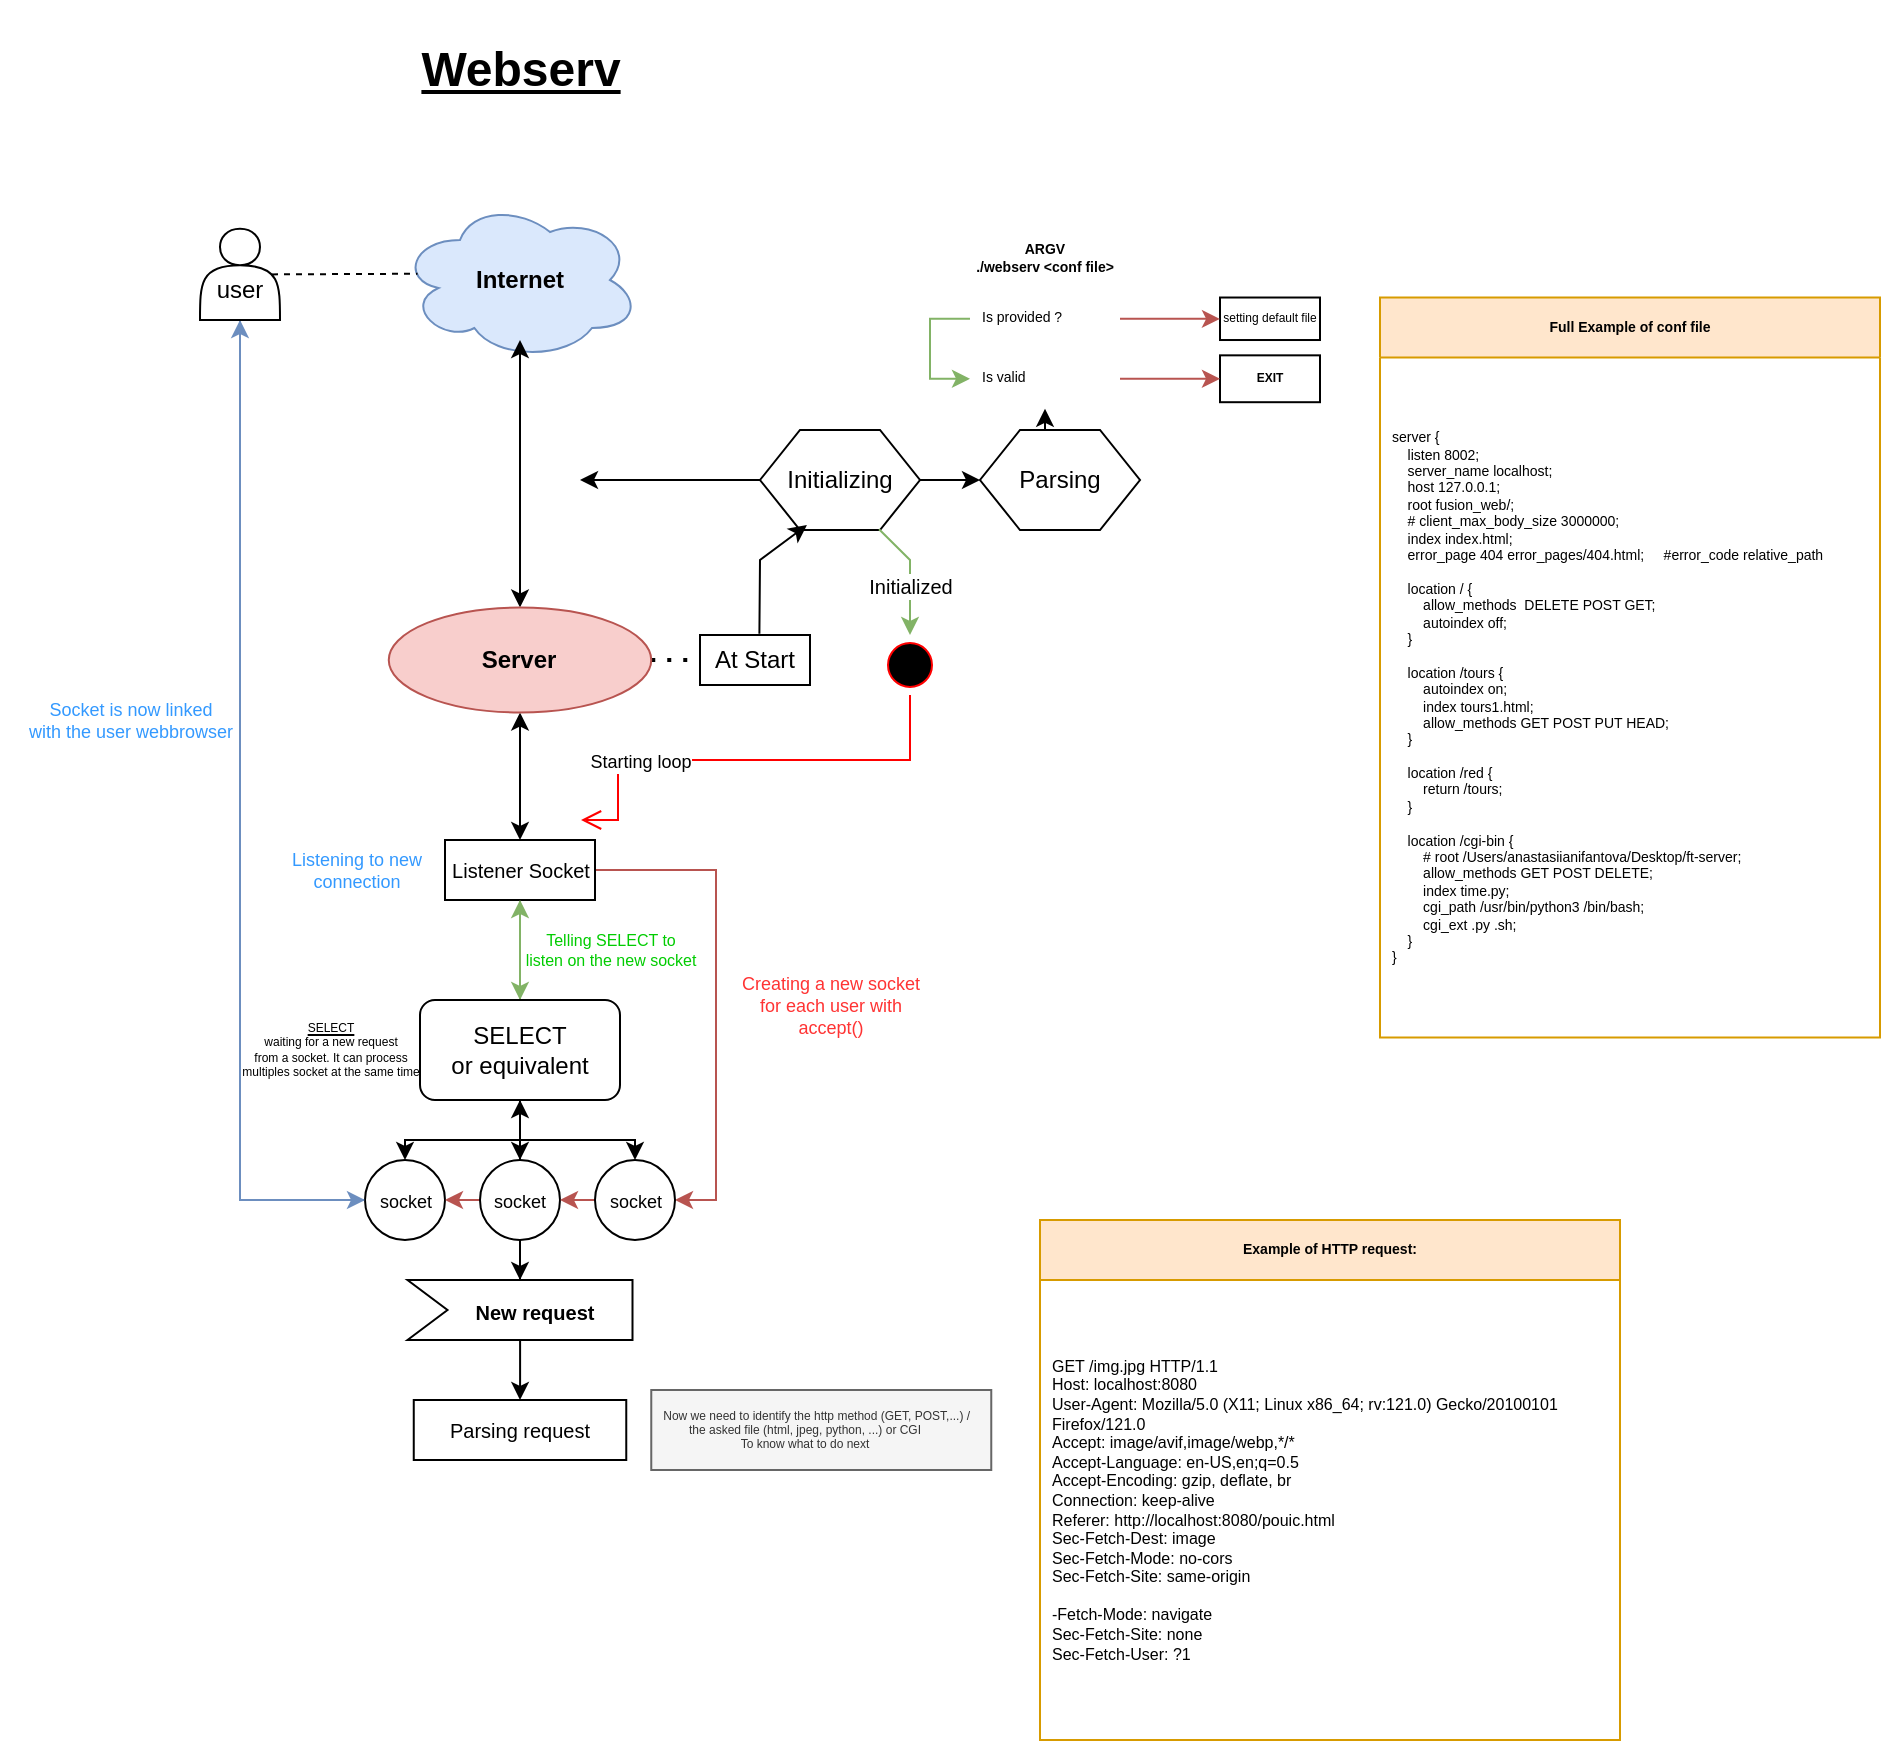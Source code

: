 <mxfile version="22.1.21" type="github">
  <diagram name="Page-1" id="gFfrrCDwq1luvMO310fa">
    <mxGraphModel dx="875" dy="1565" grid="1" gridSize="10" guides="1" tooltips="1" connect="1" arrows="1" fold="1" page="1" pageScale="1" pageWidth="850" pageHeight="1100" math="0" shadow="0">
      <root>
        <mxCell id="0" />
        <mxCell id="1" parent="0" />
        <mxCell id="4pmFrbp5daFxceGFT304-4" value="&lt;b&gt;Internet&lt;/b&gt;" style="ellipse;shape=cloud;whiteSpace=wrap;html=1;fillColor=#dae8fc;strokeColor=#6c8ebf;" parent="1" vertex="1">
          <mxGeometry x="340" y="80" width="120" height="80" as="geometry" />
        </mxCell>
        <mxCell id="4pmFrbp5daFxceGFT304-5" value="" style="endArrow=classic;startArrow=classic;html=1;rounded=0;exitX=0.5;exitY=0;exitDx=0;exitDy=0;entryX=0.5;entryY=0.875;entryDx=0;entryDy=0;entryPerimeter=0;" parent="1" source="8T7i5E1Z6HibD_yTCx09-29" target="4pmFrbp5daFxceGFT304-4" edge="1">
          <mxGeometry width="50" height="50" relative="1" as="geometry">
            <mxPoint x="399.8" y="190" as="sourcePoint" />
            <mxPoint x="400" y="160" as="targetPoint" />
          </mxGeometry>
        </mxCell>
        <mxCell id="4pmFrbp5daFxceGFT304-6" style="edgeStyle=orthogonalEdgeStyle;rounded=0;orthogonalLoop=1;jettySize=auto;html=1;exitX=0;exitY=0.5;exitDx=0;exitDy=0;entryX=1;entryY=0.5;entryDx=0;entryDy=0;" parent="1" source="4pmFrbp5daFxceGFT304-8" edge="1">
          <mxGeometry relative="1" as="geometry">
            <mxPoint x="430" y="220" as="targetPoint" />
          </mxGeometry>
        </mxCell>
        <mxCell id="4pmFrbp5daFxceGFT304-7" style="edgeStyle=orthogonalEdgeStyle;rounded=0;orthogonalLoop=1;jettySize=auto;html=1;exitX=1;exitY=0.5;exitDx=0;exitDy=0;entryX=0;entryY=0.5;entryDx=0;entryDy=0;" parent="1" source="4pmFrbp5daFxceGFT304-8" target="4pmFrbp5daFxceGFT304-13" edge="1">
          <mxGeometry relative="1" as="geometry" />
        </mxCell>
        <mxCell id="4pmFrbp5daFxceGFT304-8" value="Initializing" style="shape=hexagon;perimeter=hexagonPerimeter2;whiteSpace=wrap;html=1;fixedSize=1;" parent="1" vertex="1">
          <mxGeometry x="520" y="195" width="80" height="50" as="geometry" />
        </mxCell>
        <mxCell id="4pmFrbp5daFxceGFT304-9" value="At Start" style="rounded=0;whiteSpace=wrap;html=1;" parent="1" vertex="1">
          <mxGeometry x="490" y="297.5" width="55" height="25" as="geometry" />
        </mxCell>
        <mxCell id="4pmFrbp5daFxceGFT304-10" value="" style="endArrow=none;dashed=1;html=1;dashPattern=1 3;strokeWidth=2;rounded=0;entryX=0;entryY=0.5;entryDx=0;entryDy=0;exitX=1;exitY=0.5;exitDx=0;exitDy=0;" parent="1" source="8T7i5E1Z6HibD_yTCx09-29" target="4pmFrbp5daFxceGFT304-9" edge="1">
          <mxGeometry width="50" height="50" relative="1" as="geometry">
            <mxPoint x="460" y="310" as="sourcePoint" />
            <mxPoint x="450" y="230" as="targetPoint" />
          </mxGeometry>
        </mxCell>
        <mxCell id="4pmFrbp5daFxceGFT304-11" value="" style="endArrow=classic;html=1;rounded=0;exitX=0.54;exitY=-0.027;exitDx=0;exitDy=0;entryX=0.293;entryY=0.951;entryDx=0;entryDy=0;entryPerimeter=0;exitPerimeter=0;" parent="1" source="4pmFrbp5daFxceGFT304-9" target="4pmFrbp5daFxceGFT304-8" edge="1">
          <mxGeometry width="50" height="50" relative="1" as="geometry">
            <mxPoint x="400" y="280" as="sourcePoint" />
            <mxPoint x="450" y="230" as="targetPoint" />
            <Array as="points">
              <mxPoint x="520" y="260" />
            </Array>
          </mxGeometry>
        </mxCell>
        <mxCell id="4pmFrbp5daFxceGFT304-12" style="edgeStyle=orthogonalEdgeStyle;rounded=0;orthogonalLoop=1;jettySize=auto;html=1;exitX=0.5;exitY=0;exitDx=0;exitDy=0;entryX=0.5;entryY=1;entryDx=0;entryDy=0;" parent="1" source="4pmFrbp5daFxceGFT304-13" target="4pmFrbp5daFxceGFT304-14" edge="1">
          <mxGeometry relative="1" as="geometry" />
        </mxCell>
        <mxCell id="4pmFrbp5daFxceGFT304-13" value="Parsing" style="shape=hexagon;perimeter=hexagonPerimeter2;whiteSpace=wrap;html=1;fixedSize=1;" parent="1" vertex="1">
          <mxGeometry x="630" y="195" width="80" height="50" as="geometry" />
        </mxCell>
        <mxCell id="4pmFrbp5daFxceGFT304-14" value="&lt;div&gt;&lt;b&gt;ARGV&lt;/b&gt;&lt;/div&gt;&lt;div&gt;&lt;b&gt;./webserv &amp;lt;conf file&amp;gt;&lt;br&gt;&lt;/b&gt;&lt;/div&gt;" style="swimlane;fontStyle=0;childLayout=stackLayout;horizontal=1;startSize=30;horizontalStack=0;resizeParent=1;resizeParentMax=0;resizeLast=0;collapsible=1;marginBottom=0;whiteSpace=wrap;html=1;strokeColor=none;fontSize=7;rounded=0;" parent="1" vertex="1">
          <mxGeometry x="625" y="94.38" width="75" height="90" as="geometry">
            <mxRectangle x="625" y="94.38" width="90" height="30" as="alternateBounds" />
          </mxGeometry>
        </mxCell>
        <mxCell id="4pmFrbp5daFxceGFT304-15" style="edgeStyle=orthogonalEdgeStyle;rounded=0;orthogonalLoop=1;jettySize=auto;html=1;entryX=0;entryY=0.5;entryDx=0;entryDy=0;exitX=0;exitY=0.5;exitDx=0;exitDy=0;fillColor=#d5e8d4;strokeColor=#82b366;" parent="4pmFrbp5daFxceGFT304-14" source="4pmFrbp5daFxceGFT304-16" target="4pmFrbp5daFxceGFT304-17" edge="1">
          <mxGeometry relative="1" as="geometry">
            <Array as="points">
              <mxPoint x="-20" y="45" />
              <mxPoint x="-20" y="75" />
            </Array>
          </mxGeometry>
        </mxCell>
        <mxCell id="4pmFrbp5daFxceGFT304-16" value="Is provided ?" style="text;strokeColor=none;fillColor=none;align=left;verticalAlign=middle;spacingLeft=4;spacingRight=4;overflow=hidden;points=[[0,0.5],[1,0.5]];portConstraint=eastwest;rotatable=0;whiteSpace=wrap;html=1;fontSize=7;" parent="4pmFrbp5daFxceGFT304-14" vertex="1">
          <mxGeometry y="30" width="75" height="30" as="geometry" />
        </mxCell>
        <mxCell id="4pmFrbp5daFxceGFT304-17" value="Is valid" style="text;strokeColor=none;fillColor=none;align=left;verticalAlign=middle;spacingLeft=4;spacingRight=4;overflow=hidden;points=[[0,0.5],[1,0.5]];portConstraint=eastwest;rotatable=0;whiteSpace=wrap;html=1;fontSize=7;" parent="4pmFrbp5daFxceGFT304-14" vertex="1">
          <mxGeometry y="60" width="75" height="30" as="geometry" />
        </mxCell>
        <mxCell id="4pmFrbp5daFxceGFT304-18" value="setting default file" style="rounded=0;whiteSpace=wrap;html=1;fontSize=6;" parent="1" vertex="1">
          <mxGeometry x="750" y="128.76" width="50" height="21.25" as="geometry" />
        </mxCell>
        <mxCell id="4pmFrbp5daFxceGFT304-19" style="edgeStyle=orthogonalEdgeStyle;rounded=0;orthogonalLoop=1;jettySize=auto;html=1;fillColor=#f8cecc;strokeColor=#b85450;" parent="1" source="4pmFrbp5daFxceGFT304-16" target="4pmFrbp5daFxceGFT304-18" edge="1">
          <mxGeometry relative="1" as="geometry">
            <mxPoint x="750" y="135" as="targetPoint" />
          </mxGeometry>
        </mxCell>
        <mxCell id="4pmFrbp5daFxceGFT304-20" value="&lt;b&gt;EXIT&lt;/b&gt;" style="rounded=0;whiteSpace=wrap;html=1;fontSize=6;" parent="1" vertex="1">
          <mxGeometry x="750" y="157.67" width="50" height="23.43" as="geometry" />
        </mxCell>
        <mxCell id="4pmFrbp5daFxceGFT304-21" style="edgeStyle=orthogonalEdgeStyle;rounded=0;orthogonalLoop=1;jettySize=auto;html=1;fontStyle=1;fillColor=#f8cecc;strokeColor=#b85450;" parent="1" source="4pmFrbp5daFxceGFT304-17" target="4pmFrbp5daFxceGFT304-20" edge="1">
          <mxGeometry relative="1" as="geometry">
            <mxPoint x="750" y="169.38" as="targetPoint" />
          </mxGeometry>
        </mxCell>
        <mxCell id="4pmFrbp5daFxceGFT304-22" value="&lt;h1&gt;&lt;b&gt;&lt;u&gt;Webserv&lt;/u&gt;&lt;/b&gt;&lt;/h1&gt;" style="text;html=1;align=center;verticalAlign=middle;resizable=0;points=[];autosize=1;strokeColor=none;fillColor=none;" parent="1" vertex="1">
          <mxGeometry x="340" y="-20" width="120" height="70" as="geometry" />
        </mxCell>
        <mxCell id="8T7i5E1Z6HibD_yTCx09-15" value="" style="endArrow=classic;html=1;rounded=0;exitX=0.744;exitY=0.993;exitDx=0;exitDy=0;exitPerimeter=0;entryX=0.5;entryY=0;entryDx=0;entryDy=0;fillColor=#d5e8d4;strokeColor=#82b366;" parent="1" source="4pmFrbp5daFxceGFT304-8" target="8T7i5E1Z6HibD_yTCx09-16" edge="1">
          <mxGeometry width="50" height="50" relative="1" as="geometry">
            <mxPoint x="570" y="300" as="sourcePoint" />
            <mxPoint x="595" y="300" as="targetPoint" />
            <Array as="points">
              <mxPoint x="595" y="260" />
            </Array>
          </mxGeometry>
        </mxCell>
        <mxCell id="8T7i5E1Z6HibD_yTCx09-18" value="&lt;font style=&quot;font-size: 10px;&quot;&gt;Initialized&lt;/font&gt;" style="edgeLabel;html=1;align=center;verticalAlign=middle;resizable=0;points=[];" parent="8T7i5E1Z6HibD_yTCx09-15" vertex="1" connectable="0">
          <mxGeometry x="0.174" relative="1" as="geometry">
            <mxPoint as="offset" />
          </mxGeometry>
        </mxCell>
        <mxCell id="8T7i5E1Z6HibD_yTCx09-16" value="" style="ellipse;html=1;shape=startState;fillColor=#000000;strokeColor=#ff0000;" parent="1" vertex="1">
          <mxGeometry x="580" y="297.5" width="30" height="30" as="geometry" />
        </mxCell>
        <mxCell id="8T7i5E1Z6HibD_yTCx09-17" value="" style="edgeStyle=orthogonalEdgeStyle;html=1;verticalAlign=bottom;endArrow=open;endSize=8;strokeColor=#ff0000;rounded=0;entryX=0.988;entryY=0.2;entryDx=0;entryDy=0;entryPerimeter=0;" parent="1" source="8T7i5E1Z6HibD_yTCx09-16" edge="1">
          <mxGeometry relative="1" as="geometry">
            <mxPoint x="430.51" y="390" as="targetPoint" />
            <Array as="points">
              <mxPoint x="595" y="360" />
              <mxPoint x="449" y="360" />
            </Array>
          </mxGeometry>
        </mxCell>
        <mxCell id="8T7i5E1Z6HibD_yTCx09-28" value="&lt;div style=&quot;font-size: 10px;&quot;&gt;&lt;font style=&quot;font-size: 9px;&quot;&gt;Starting loop&lt;/font&gt;&lt;/div&gt;" style="edgeLabel;html=1;align=center;verticalAlign=middle;resizable=0;points=[];" parent="8T7i5E1Z6HibD_yTCx09-17" vertex="1" connectable="0">
          <mxGeometry x="0.474" relative="1" as="geometry">
            <mxPoint as="offset" />
          </mxGeometry>
        </mxCell>
        <mxCell id="8T7i5E1Z6HibD_yTCx09-27" value="" style="endArrow=classic;startArrow=classic;html=1;rounded=0;entryX=0.5;entryY=1;entryDx=0;entryDy=0;exitX=0.5;exitY=0;exitDx=0;exitDy=0;" parent="1" source="v8xIJGH0j38B9Ldcb0zA-1" target="8T7i5E1Z6HibD_yTCx09-29" edge="1">
          <mxGeometry width="50" height="50" relative="1" as="geometry">
            <mxPoint x="400.01" y="380" as="sourcePoint" />
            <mxPoint x="400" y="340" as="targetPoint" />
          </mxGeometry>
        </mxCell>
        <mxCell id="8T7i5E1Z6HibD_yTCx09-29" value="&lt;div&gt;&lt;b&gt;Server&lt;/b&gt;&lt;/div&gt;" style="ellipse;whiteSpace=wrap;html=1;align=center;newEdgeStyle={&quot;edgeStyle&quot;:&quot;entityRelationEdgeStyle&quot;,&quot;startArrow&quot;:&quot;none&quot;,&quot;endArrow&quot;:&quot;none&quot;,&quot;segment&quot;:10,&quot;curved&quot;:1,&quot;sourcePerimeterSpacing&quot;:0,&quot;targetPerimeterSpacing&quot;:0};treeFolding=1;treeMoving=1;fillColor=#f8cecc;strokeColor=#b85450;" parent="1" vertex="1">
          <mxGeometry x="334.38" y="283.75" width="131.25" height="52.5" as="geometry" />
        </mxCell>
        <mxCell id="v8xIJGH0j38B9Ldcb0zA-4" style="edgeStyle=orthogonalEdgeStyle;rounded=0;orthogonalLoop=1;jettySize=auto;html=1;entryX=0.5;entryY=0;entryDx=0;entryDy=0;fillColor=#d5e8d4;strokeColor=#82b366;" parent="1" source="v8xIJGH0j38B9Ldcb0zA-1" target="v8xIJGH0j38B9Ldcb0zA-3" edge="1">
          <mxGeometry relative="1" as="geometry" />
        </mxCell>
        <mxCell id="v8xIJGH0j38B9Ldcb0zA-16" style="edgeStyle=orthogonalEdgeStyle;rounded=0;orthogonalLoop=1;jettySize=auto;html=1;entryX=1;entryY=0.5;entryDx=0;entryDy=0;fillColor=#f8cecc;strokeColor=#b85450;" parent="1" source="v8xIJGH0j38B9Ldcb0zA-1" target="v8xIJGH0j38B9Ldcb0zA-11" edge="1">
          <mxGeometry relative="1" as="geometry">
            <Array as="points">
              <mxPoint x="498" y="415" />
              <mxPoint x="498" y="580" />
            </Array>
          </mxGeometry>
        </mxCell>
        <mxCell id="v8xIJGH0j38B9Ldcb0zA-1" value="&lt;font style=&quot;font-size: 10px;&quot;&gt;Listener Socket&lt;/font&gt;" style="rounded=0;whiteSpace=wrap;html=1;" parent="1" vertex="1">
          <mxGeometry x="362.5" y="400" width="75" height="30" as="geometry" />
        </mxCell>
        <mxCell id="v8xIJGH0j38B9Ldcb0zA-5" style="edgeStyle=orthogonalEdgeStyle;rounded=0;orthogonalLoop=1;jettySize=auto;html=1;entryX=0.5;entryY=1;entryDx=0;entryDy=0;fillColor=#d5e8d4;strokeColor=#82b366;" parent="1" source="v8xIJGH0j38B9Ldcb0zA-3" target="v8xIJGH0j38B9Ldcb0zA-1" edge="1">
          <mxGeometry relative="1" as="geometry" />
        </mxCell>
        <mxCell id="v8xIJGH0j38B9Ldcb0zA-12" style="edgeStyle=orthogonalEdgeStyle;rounded=0;orthogonalLoop=1;jettySize=auto;html=1;entryX=0.5;entryY=0;entryDx=0;entryDy=0;" parent="1" source="v8xIJGH0j38B9Ldcb0zA-3" target="v8xIJGH0j38B9Ldcb0zA-7" edge="1">
          <mxGeometry relative="1" as="geometry" />
        </mxCell>
        <mxCell id="v8xIJGH0j38B9Ldcb0zA-13" style="edgeStyle=orthogonalEdgeStyle;rounded=0;orthogonalLoop=1;jettySize=auto;html=1;entryX=0.5;entryY=0;entryDx=0;entryDy=0;" parent="1" source="v8xIJGH0j38B9Ldcb0zA-3" target="v8xIJGH0j38B9Ldcb0zA-10" edge="1">
          <mxGeometry relative="1" as="geometry" />
        </mxCell>
        <mxCell id="v8xIJGH0j38B9Ldcb0zA-14" style="edgeStyle=orthogonalEdgeStyle;rounded=0;orthogonalLoop=1;jettySize=auto;html=1;entryX=0.5;entryY=0;entryDx=0;entryDy=0;" parent="1" source="v8xIJGH0j38B9Ldcb0zA-3" target="v8xIJGH0j38B9Ldcb0zA-11" edge="1">
          <mxGeometry relative="1" as="geometry" />
        </mxCell>
        <mxCell id="v8xIJGH0j38B9Ldcb0zA-3" value="&lt;div&gt;SELECT&lt;/div&gt;&lt;div&gt;or equivalent&lt;br&gt;&lt;/div&gt;" style="rounded=1;whiteSpace=wrap;html=1;" parent="1" vertex="1">
          <mxGeometry x="350" y="480" width="100" height="50" as="geometry" />
        </mxCell>
        <mxCell id="v8xIJGH0j38B9Ldcb0zA-6" value="&lt;div style=&quot;font-size: 9px;&quot;&gt;&lt;font color=&quot;#3399ff&quot; style=&quot;font-size: 9px;&quot;&gt;Listening to new&lt;/font&gt;&lt;/div&gt;&lt;div style=&quot;font-size: 9px;&quot;&gt;&lt;font color=&quot;#3399ff&quot; style=&quot;font-size: 9px;&quot;&gt;connection&lt;/font&gt;&lt;font color=&quot;#3399ff&quot;&gt;&lt;br style=&quot;font-size: 9px;&quot;&gt;&lt;/font&gt;&lt;/div&gt;" style="text;html=1;align=center;verticalAlign=middle;resizable=0;points=[];autosize=1;fontSize=9;" parent="1" vertex="1">
          <mxGeometry x="272.5" y="395" width="90" height="40" as="geometry" />
        </mxCell>
        <mxCell id="v8xIJGH0j38B9Ldcb0zA-25" style="edgeStyle=orthogonalEdgeStyle;rounded=0;orthogonalLoop=1;jettySize=auto;html=1;entryX=0.5;entryY=1;entryDx=0;entryDy=0;fillColor=#dae8fc;strokeColor=#6c8ebf;" parent="1" source="v8xIJGH0j38B9Ldcb0zA-7" target="v8xIJGH0j38B9Ldcb0zA-23" edge="1">
          <mxGeometry relative="1" as="geometry" />
        </mxCell>
        <mxCell id="v8xIJGH0j38B9Ldcb0zA-7" value="&lt;font style=&quot;font-size: 9px;&quot;&gt;socket&lt;/font&gt;" style="ellipse;whiteSpace=wrap;html=1;aspect=fixed;" parent="1" vertex="1">
          <mxGeometry x="322.5" y="560" width="40" height="40" as="geometry" />
        </mxCell>
        <mxCell id="v8xIJGH0j38B9Ldcb0zA-15" style="edgeStyle=orthogonalEdgeStyle;rounded=0;orthogonalLoop=1;jettySize=auto;html=1;entryX=0.5;entryY=1;entryDx=0;entryDy=0;" parent="1" source="v8xIJGH0j38B9Ldcb0zA-10" target="v8xIJGH0j38B9Ldcb0zA-3" edge="1">
          <mxGeometry relative="1" as="geometry" />
        </mxCell>
        <mxCell id="v8xIJGH0j38B9Ldcb0zA-20" style="edgeStyle=orthogonalEdgeStyle;rounded=0;orthogonalLoop=1;jettySize=auto;html=1;exitX=0;exitY=0.5;exitDx=0;exitDy=0;entryX=1;entryY=0.5;entryDx=0;entryDy=0;fontColor=#FF3333;fillColor=#f8cecc;strokeColor=#b85450;" parent="1" source="v8xIJGH0j38B9Ldcb0zA-10" target="v8xIJGH0j38B9Ldcb0zA-7" edge="1">
          <mxGeometry relative="1" as="geometry" />
        </mxCell>
        <mxCell id="v8xIJGH0j38B9Ldcb0zA-10" value="&lt;font style=&quot;font-size: 9px;&quot;&gt;socket&lt;/font&gt;" style="ellipse;whiteSpace=wrap;html=1;aspect=fixed;" parent="1" vertex="1">
          <mxGeometry x="380" y="560" width="40" height="40" as="geometry" />
        </mxCell>
        <mxCell id="v8xIJGH0j38B9Ldcb0zA-19" style="edgeStyle=orthogonalEdgeStyle;rounded=0;orthogonalLoop=1;jettySize=auto;html=1;exitX=0;exitY=0.5;exitDx=0;exitDy=0;entryX=1;entryY=0.5;entryDx=0;entryDy=0;fillColor=#f8cecc;strokeColor=#b85450;" parent="1" source="v8xIJGH0j38B9Ldcb0zA-11" target="v8xIJGH0j38B9Ldcb0zA-10" edge="1">
          <mxGeometry relative="1" as="geometry" />
        </mxCell>
        <mxCell id="v8xIJGH0j38B9Ldcb0zA-11" value="&lt;font style=&quot;font-size: 9px;&quot;&gt;socket&lt;/font&gt;" style="ellipse;whiteSpace=wrap;html=1;aspect=fixed;" parent="1" vertex="1">
          <mxGeometry x="437.5" y="560" width="40" height="40" as="geometry" />
        </mxCell>
        <mxCell id="v8xIJGH0j38B9Ldcb0zA-17" value="&lt;div style=&quot;font-size: 9px;&quot;&gt;&lt;font color=&quot;#ff3333&quot;&gt;Creating a new socket&lt;/font&gt;&lt;/div&gt;&lt;div style=&quot;font-size: 9px;&quot;&gt;&lt;font color=&quot;#ff3333&quot;&gt;for each user with&lt;br&gt;&lt;/font&gt;&lt;/div&gt;&lt;div style=&quot;font-size: 9px;&quot;&gt;&lt;font color=&quot;#ff3333&quot;&gt;accept()&lt;br&gt;&lt;/font&gt;&lt;/div&gt;" style="text;html=1;align=center;verticalAlign=middle;resizable=0;points=[];autosize=1;strokeColor=none;fillColor=none;fontSize=9;" parent="1" vertex="1">
          <mxGeometry x="500" y="458" width="110" height="50" as="geometry" />
        </mxCell>
        <mxCell id="v8xIJGH0j38B9Ldcb0zA-21" value="&lt;div style=&quot;font-size: 8px;&quot;&gt;&lt;font style=&quot;font-size: 8px;&quot;&gt;Telling SELECT to &lt;br style=&quot;font-size: 8px;&quot;&gt;&lt;/font&gt;&lt;/div&gt;&lt;div style=&quot;font-size: 8px;&quot;&gt;&lt;font style=&quot;font-size: 8px;&quot;&gt;listen on the new socket&lt;/font&gt;&lt;br style=&quot;font-size: 8px;&quot;&gt;&lt;/div&gt;" style="text;html=1;align=center;verticalAlign=middle;resizable=0;points=[];autosize=1;fontSize=8;fontColor=#00CC00;" parent="1" vertex="1">
          <mxGeometry x="390" y="440" width="110" height="30" as="geometry" />
        </mxCell>
        <mxCell id="v8xIJGH0j38B9Ldcb0zA-22" value="&lt;div style=&quot;font-size: 6px;&quot;&gt;&lt;u style=&quot;font-size: 6px;&quot;&gt;SELECT&lt;/u&gt;&lt;/div&gt;&lt;div style=&quot;font-size: 6px;&quot;&gt;waiting for a new request&lt;/div&gt;&lt;div style=&quot;font-size: 6px;&quot;&gt;from a socket. It can process&lt;/div&gt;&lt;div style=&quot;font-size: 6px;&quot;&gt;multiples socket at the same time&lt;br style=&quot;font-size: 6px;&quot;&gt;&lt;/div&gt;" style="text;html=1;align=center;verticalAlign=middle;resizable=0;points=[];autosize=1;strokeColor=none;fillColor=none;fontSize=6;" parent="1" vertex="1">
          <mxGeometry x="250" y="485" width="110" height="40" as="geometry" />
        </mxCell>
        <mxCell id="v8xIJGH0j38B9Ldcb0zA-26" style="edgeStyle=orthogonalEdgeStyle;rounded=0;orthogonalLoop=1;jettySize=auto;html=1;entryX=0;entryY=0.5;entryDx=0;entryDy=0;fillColor=#dae8fc;strokeColor=#6c8ebf;exitX=0.5;exitY=1;exitDx=0;exitDy=0;" parent="1" source="v8xIJGH0j38B9Ldcb0zA-23" target="v8xIJGH0j38B9Ldcb0zA-7" edge="1">
          <mxGeometry relative="1" as="geometry">
            <Array as="points">
              <mxPoint x="260" y="580" />
            </Array>
          </mxGeometry>
        </mxCell>
        <mxCell id="v8xIJGH0j38B9Ldcb0zA-23" value="&lt;div&gt;&lt;br&gt;&lt;/div&gt;&lt;div&gt;user&lt;/div&gt;" style="shape=actor;whiteSpace=wrap;html=1;" parent="1" vertex="1">
          <mxGeometry x="240" y="94.38" width="40" height="45.62" as="geometry" />
        </mxCell>
        <mxCell id="v8xIJGH0j38B9Ldcb0zA-24" value="" style="endArrow=none;dashed=1;html=1;rounded=0;exitX=0.9;exitY=0.5;exitDx=0;exitDy=0;exitPerimeter=0;entryX=0.073;entryY=0.461;entryDx=0;entryDy=0;entryPerimeter=0;endSize=6;jumpSize=6;" parent="1" source="v8xIJGH0j38B9Ldcb0zA-23" target="4pmFrbp5daFxceGFT304-4" edge="1">
          <mxGeometry width="50" height="50" relative="1" as="geometry">
            <mxPoint x="370" y="230" as="sourcePoint" />
            <mxPoint x="420" y="180" as="targetPoint" />
          </mxGeometry>
        </mxCell>
        <mxCell id="v8xIJGH0j38B9Ldcb0zA-27" value="&lt;div style=&quot;font-size: 9px;&quot;&gt;Socket is now linked&lt;/div&gt;&lt;div style=&quot;font-size: 9px;&quot;&gt;with the user webbrowser&lt;br style=&quot;font-size: 9px;&quot;&gt;&lt;/div&gt;" style="text;html=1;align=center;verticalAlign=middle;resizable=0;points=[];autosize=1;strokeColor=none;fillColor=none;fontSize=9;fontColor=#3399FF;" parent="1" vertex="1">
          <mxGeometry x="140" y="320" width="130" height="40" as="geometry" />
        </mxCell>
        <mxCell id="v8xIJGH0j38B9Ldcb0zA-34" style="edgeStyle=orthogonalEdgeStyle;rounded=0;orthogonalLoop=1;jettySize=auto;html=1;entryX=0.5;entryY=0;entryDx=0;entryDy=0;" parent="1" source="v8xIJGH0j38B9Ldcb0zA-28" target="v8xIJGH0j38B9Ldcb0zA-33" edge="1">
          <mxGeometry relative="1" as="geometry" />
        </mxCell>
        <mxCell id="v8xIJGH0j38B9Ldcb0zA-28" value="&lt;b&gt;&lt;font style=&quot;font-size: 10px;&quot;&gt;New request&lt;/font&gt;&lt;/b&gt;" style="html=1;shape=mxgraph.infographic.ribbonSimple;notch1=20;notch2=0;align=center;verticalAlign=middle;fontSize=14;fontStyle=0;fillColor=#FFFFFF;flipH=0;spacingRight=0;spacingLeft=14;whiteSpace=wrap;" parent="1" vertex="1">
          <mxGeometry x="343.75" y="620" width="112.5" height="30" as="geometry" />
        </mxCell>
        <mxCell id="v8xIJGH0j38B9Ldcb0zA-29" style="edgeStyle=orthogonalEdgeStyle;rounded=0;orthogonalLoop=1;jettySize=auto;html=1;entryX=0;entryY=0;entryDx=56.25;entryDy=0;entryPerimeter=0;" parent="1" source="v8xIJGH0j38B9Ldcb0zA-10" target="v8xIJGH0j38B9Ldcb0zA-28" edge="1">
          <mxGeometry relative="1" as="geometry" />
        </mxCell>
        <mxCell id="v8xIJGH0j38B9Ldcb0zA-33" value="Parsing request" style="rounded=0;whiteSpace=wrap;html=1;fontSize=10;" parent="1" vertex="1">
          <mxGeometry x="346.88" y="680" width="106.25" height="30" as="geometry" />
        </mxCell>
        <mxCell id="v8xIJGH0j38B9Ldcb0zA-35" value="&lt;div style=&quot;font-size: 6px;&quot;&gt;&amp;nbsp;&amp;nbsp;&amp;nbsp;&amp;nbsp;&amp;nbsp;&amp;nbsp; Now we need to identify the http method (GET, POST,...) /&lt;/div&gt;&lt;div style=&quot;font-size: 6px;&quot;&gt;the asked file (html, jpeg, python, ...) or CGI&lt;/div&gt;&lt;div style=&quot;font-size: 6px;&quot;&gt;To know what to do next&lt;br style=&quot;font-size: 6px;&quot;&gt;&lt;/div&gt;" style="text;html=1;align=center;verticalAlign=middle;resizable=0;points=[];autosize=1;fontSize=6;fillColor=#f5f5f5;fontColor=#333333;strokeColor=#666666;spacingLeft=-17;" parent="1" vertex="1">
          <mxGeometry x="465.63" y="675" width="170" height="40" as="geometry" />
        </mxCell>
        <mxCell id="XAOY03fFF0m3N8WbAAhT-12" value="&lt;b&gt;Full Example of conf file&lt;/b&gt;" style="swimlane;fontStyle=0;childLayout=stackLayout;horizontal=1;startSize=30;horizontalStack=0;resizeParent=1;resizeParentMax=0;resizeLast=0;collapsible=1;marginBottom=0;whiteSpace=wrap;html=1;strokeColor=#d79b00;fontSize=7;rounded=0;fillColor=#ffe6cc;" vertex="1" parent="1">
          <mxGeometry x="830" y="128.76" width="250" height="370" as="geometry">
            <mxRectangle x="830" y="128.76" width="120" height="30" as="alternateBounds" />
          </mxGeometry>
        </mxCell>
        <mxCell id="XAOY03fFF0m3N8WbAAhT-14" value="server {&lt;br&gt;&amp;nbsp;&amp;nbsp;&amp;nbsp; listen 8002;&lt;br&gt;&amp;nbsp;&amp;nbsp; &amp;nbsp;server_name localhost;&lt;br&gt;&amp;nbsp;&amp;nbsp;&amp;nbsp; host 127.0.0.1;&lt;br&gt;&amp;nbsp;&amp;nbsp;&amp;nbsp; root fusion_web/;&lt;br&gt;&amp;nbsp;&amp;nbsp;&amp;nbsp; # client_max_body_size 3000000;&lt;br&gt;&amp;nbsp;&amp;nbsp; &amp;nbsp;index index.html;&lt;br&gt;&amp;nbsp;&amp;nbsp;&amp;nbsp; error_page 404 error_pages/404.html;&amp;nbsp;&amp;nbsp;&amp;nbsp;&amp;nbsp; #error_code relative_path&lt;br&gt;&lt;br&gt;&amp;nbsp;&amp;nbsp;&amp;nbsp; location / {&lt;br&gt;&amp;nbsp;&amp;nbsp;&amp;nbsp;&amp;nbsp;&amp;nbsp;&amp;nbsp;&amp;nbsp; allow_methods&amp;nbsp; DELETE POST GET;&lt;br&gt;&amp;nbsp;&amp;nbsp;&amp;nbsp;&amp;nbsp;&amp;nbsp;&amp;nbsp;&amp;nbsp; autoindex off;&lt;br&gt;&amp;nbsp;&amp;nbsp;&amp;nbsp; }&lt;br&gt;&amp;nbsp;&amp;nbsp; &amp;nbsp;&lt;br&gt;&amp;nbsp;&amp;nbsp;&amp;nbsp; location /tours {&lt;br&gt;&amp;nbsp;&amp;nbsp;&amp;nbsp;&amp;nbsp;&amp;nbsp;&amp;nbsp;&amp;nbsp; autoindex on;&lt;br&gt;&amp;nbsp;&amp;nbsp;&amp;nbsp;&amp;nbsp;&amp;nbsp;&amp;nbsp;&amp;nbsp; index tours1.html;&lt;br&gt;&amp;nbsp;&amp;nbsp;&amp;nbsp;&amp;nbsp;&amp;nbsp;&amp;nbsp;&amp;nbsp; allow_methods GET POST PUT HEAD;&lt;br&gt;&amp;nbsp;&amp;nbsp;&amp;nbsp; }&lt;br&gt;&lt;br&gt;&amp;nbsp;&amp;nbsp; &amp;nbsp;location /red {&lt;br&gt;&amp;nbsp;&amp;nbsp; &amp;nbsp;&amp;nbsp;&amp;nbsp;&amp;nbsp; return /tours;&lt;br&gt;&amp;nbsp;&amp;nbsp; &amp;nbsp;}&lt;br&gt;&lt;br&gt;&amp;nbsp;&amp;nbsp;&amp;nbsp; location /cgi-bin {&lt;br&gt;&amp;nbsp;&amp;nbsp;&amp;nbsp;&amp;nbsp;&amp;nbsp;&amp;nbsp;&amp;nbsp; # root /Users/anastasiianifantova/Desktop/ft-server;&lt;br&gt;&amp;nbsp;&amp;nbsp;&amp;nbsp;&amp;nbsp;&amp;nbsp;&amp;nbsp;&amp;nbsp; allow_methods GET POST DELETE;&lt;br&gt;&amp;nbsp;&amp;nbsp;&amp;nbsp;&amp;nbsp;&amp;nbsp;&amp;nbsp;&amp;nbsp; index time.py;&lt;br&gt;&amp;nbsp;&amp;nbsp;&amp;nbsp;&amp;nbsp;&amp;nbsp;&amp;nbsp;&amp;nbsp; cgi_path /usr/bin/python3 /bin/bash;&lt;br&gt;&amp;nbsp;&amp;nbsp;&amp;nbsp;&amp;nbsp;&amp;nbsp;&amp;nbsp;&amp;nbsp; cgi_ext .py .sh;&lt;br&gt;&amp;nbsp;&amp;nbsp;&amp;nbsp; }&lt;br&gt;}" style="text;strokeColor=none;fillColor=none;align=left;verticalAlign=middle;spacingLeft=4;spacingRight=4;overflow=hidden;points=[[0,0.5],[1,0.5]];portConstraint=eastwest;rotatable=0;whiteSpace=wrap;html=1;fontSize=7;" vertex="1" parent="XAOY03fFF0m3N8WbAAhT-12">
          <mxGeometry y="30" width="250" height="340" as="geometry" />
        </mxCell>
        <mxCell id="XAOY03fFF0m3N8WbAAhT-17" style="edgeStyle=orthogonalEdgeStyle;rounded=0;orthogonalLoop=1;jettySize=auto;html=1;exitX=1;exitY=0.5;exitDx=0;exitDy=0;" edge="1" parent="XAOY03fFF0m3N8WbAAhT-12" source="XAOY03fFF0m3N8WbAAhT-14" target="XAOY03fFF0m3N8WbAAhT-14">
          <mxGeometry relative="1" as="geometry" />
        </mxCell>
        <mxCell id="XAOY03fFF0m3N8WbAAhT-23" value="&lt;b&gt;Example of HTTP request:&lt;/b&gt;" style="swimlane;fontStyle=0;childLayout=stackLayout;horizontal=1;startSize=30;horizontalStack=0;resizeParent=1;resizeParentMax=0;resizeLast=0;collapsible=1;marginBottom=0;whiteSpace=wrap;html=1;strokeColor=#d79b00;fontSize=7;rounded=0;fillColor=#ffe6cc;" vertex="1" parent="1">
          <mxGeometry x="660" y="590" width="290" height="260" as="geometry">
            <mxRectangle x="660" y="590" width="90" height="30" as="alternateBounds" />
          </mxGeometry>
        </mxCell>
        <mxCell id="XAOY03fFF0m3N8WbAAhT-25" value="&lt;div style=&quot;font-size: 8px;&quot;&gt;&lt;font style=&quot;font-size: 8px;&quot;&gt;GET /img.jpg HTTP/1.1&lt;br&gt;Host: localhost:8080&lt;br&gt;User-Agent: Mozilla/5.0 (X11; Linux x86_64; rv:121.0) Gecko/20100101 Firefox/121.0&lt;br&gt;Accept: image/avif,image/webp,*/*&lt;br&gt;Accept-Language: en-US,en;q=0.5&lt;br&gt;Accept-Encoding: gzip, deflate, br&lt;br&gt;Connection: keep-alive&lt;br&gt;Referer: http://localhost:8080/pouic.html&lt;br&gt;Sec-Fetch-Dest: image&lt;br&gt;Sec-Fetch-Mode: no-cors&lt;br&gt;Sec-Fetch-Site: same-origin&lt;br&gt;&lt;br&gt;-Fetch-Mode: navigate&lt;br&gt;Sec-Fetch-Site: none&lt;br&gt;Sec-Fetch-User: ?1&lt;br&gt;&lt;/font&gt;&lt;/div&gt;" style="text;strokeColor=none;fillColor=none;align=left;verticalAlign=middle;spacingLeft=4;spacingRight=4;overflow=hidden;points=[[0,0.5],[1,0.5]];portConstraint=eastwest;rotatable=0;whiteSpace=wrap;html=1;fontSize=7;" vertex="1" parent="XAOY03fFF0m3N8WbAAhT-23">
          <mxGeometry y="30" width="290" height="230" as="geometry" />
        </mxCell>
      </root>
    </mxGraphModel>
  </diagram>
</mxfile>
